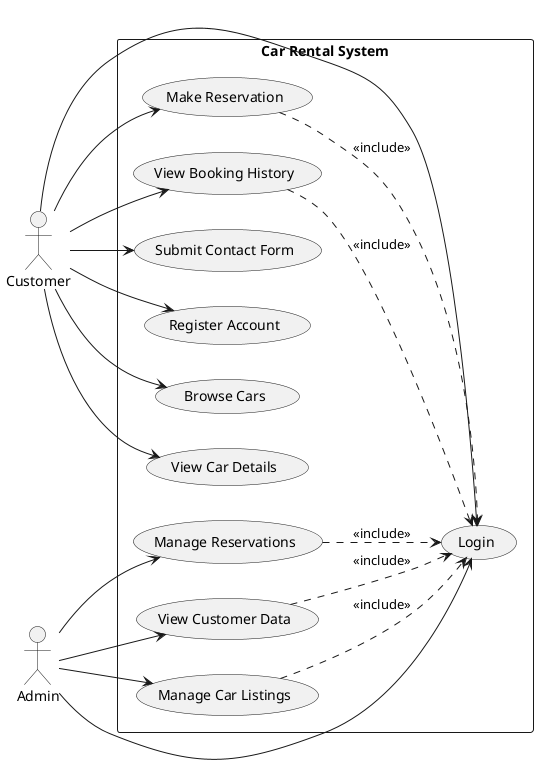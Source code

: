 @startuml Car Rental System Use Case Diagram

left to right direction

actor "Customer" as customer
actor "Admin" as admin

rectangle "Car Rental System" {
  usecase "Register Account" as UC1
  usecase "Login" as UC2
  usecase "Browse Cars" as UC3
  usecase "View Car Details" as UC4
  usecase "Make Reservation" as UC5
  usecase "View Booking History" as UC6
  usecase "Submit Contact Form" as UC7
  usecase "Manage Car Listings" as UC8
  usecase "Manage Reservations" as UC9
  usecase "View Customer Data" as UC10

  customer --> UC1
  customer --> UC2
  customer --> UC3
  customer --> UC4
  customer --> UC5
  customer --> UC6
  customer --> UC7

  admin --> UC2
  admin --> UC8
  admin --> UC9
  admin --> UC10

  UC5 ..> UC2 : <<include>>
  UC6 ..> UC2 : <<include>>
  UC8 ..> UC2 : <<include>>
  UC9 ..> UC2 : <<include>>
  UC10 ..> UC2 : <<include>>
}

@enduml